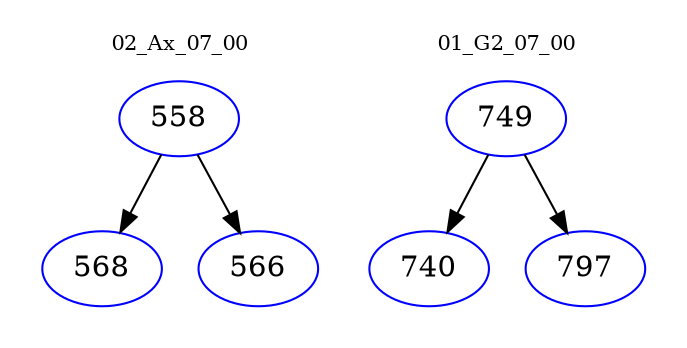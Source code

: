 digraph{
subgraph cluster_0 {
color = white
label = "02_Ax_07_00";
fontsize=10;
T0_558 [label="558", color="blue"]
T0_558 -> T0_568 [color="black"]
T0_568 [label="568", color="blue"]
T0_558 -> T0_566 [color="black"]
T0_566 [label="566", color="blue"]
}
subgraph cluster_1 {
color = white
label = "01_G2_07_00";
fontsize=10;
T1_749 [label="749", color="blue"]
T1_749 -> T1_740 [color="black"]
T1_740 [label="740", color="blue"]
T1_749 -> T1_797 [color="black"]
T1_797 [label="797", color="blue"]
}
}
